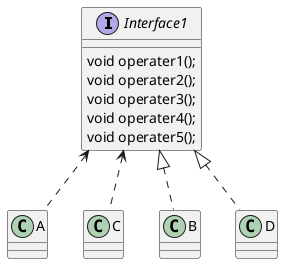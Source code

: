 @startuml
Interface1 <.. A
Interface1 <.. C
interface Interface1{
    void operater1();
    void operater2();
    void operater3();
    void operater4();
    void operater5();
}
Interface1 <|.. B
Interface1 <|.. D

@enduml